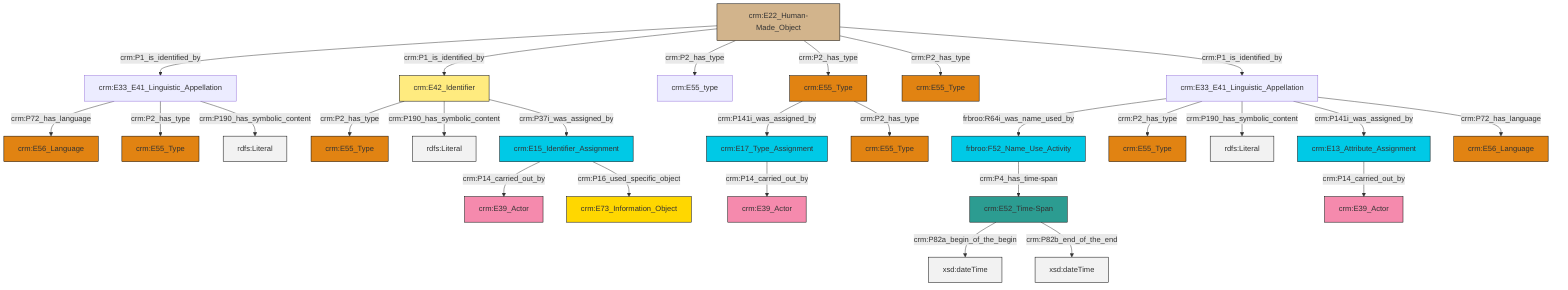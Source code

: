 graph TD
classDef Literal fill:#f2f2f2,stroke:#000000;
classDef CRM_Entity fill:#FFFFFF,stroke:#000000;
classDef Temporal_Entity fill:#00C9E6, stroke:#000000;
classDef Type fill:#E18312, stroke:#000000;
classDef Time-Span fill:#2C9C91, stroke:#000000;
classDef Appellation fill:#FFEB7F, stroke:#000000;
classDef Place fill:#008836, stroke:#000000;
classDef Persistent_Item fill:#B266B2, stroke:#000000;
classDef Conceptual_Object fill:#FFD700, stroke:#000000;
classDef Physical_Thing fill:#D2B48C, stroke:#000000;
classDef Actor fill:#f58aad, stroke:#000000;
classDef PC_Classes fill:#4ce600, stroke:#000000;
classDef Multi fill:#cccccc,stroke:#000000;

0["crm:E22_Human-Made_Object"]:::Physical_Thing -->|crm:P1_is_identified_by| 1["crm:E33_E41_Linguistic_Appellation"]:::Default
4["crm:E33_E41_Linguistic_Appellation"]:::Default -->|frbroo:R64i_was_name_used_by| 5["frbroo:F52_Name_Use_Activity"]:::Temporal_Entity
1["crm:E33_E41_Linguistic_Appellation"]:::Default -->|crm:P72_has_language| 8["crm:E56_Language"]:::Type
0["crm:E22_Human-Made_Object"]:::Physical_Thing -->|crm:P1_is_identified_by| 9["crm:E42_Identifier"]:::Appellation
1["crm:E33_E41_Linguistic_Appellation"]:::Default -->|crm:P2_has_type| 2["crm:E55_Type"]:::Type
0["crm:E22_Human-Made_Object"]:::Physical_Thing -->|crm:P2_has_type| 11["crm:E55_type"]:::Default
4["crm:E33_E41_Linguistic_Appellation"]:::Default -->|crm:P2_has_type| 12["crm:E55_Type"]:::Type
13["crm:E55_Type"]:::Type -->|crm:P141i_was_assigned_by| 14["crm:E17_Type_Assignment"]:::Temporal_Entity
15["crm:E15_Identifier_Assignment"]:::Temporal_Entity -->|crm:P14_carried_out_by| 16["crm:E39_Actor"]:::Actor
4["crm:E33_E41_Linguistic_Appellation"]:::Default -->|crm:P190_has_symbolic_content| 17[rdfs:Literal]:::Literal
9["crm:E42_Identifier"]:::Appellation -->|crm:P2_has_type| 18["crm:E55_Type"]:::Type
14["crm:E17_Type_Assignment"]:::Temporal_Entity -->|crm:P14_carried_out_by| 19["crm:E39_Actor"]:::Actor
4["crm:E33_E41_Linguistic_Appellation"]:::Default -->|crm:P141i_was_assigned_by| 20["crm:E13_Attribute_Assignment"]:::Temporal_Entity
0["crm:E22_Human-Made_Object"]:::Physical_Thing -->|crm:P2_has_type| 13["crm:E55_Type"]:::Type
13["crm:E55_Type"]:::Type -->|crm:P2_has_type| 26["crm:E55_Type"]:::Type
0["crm:E22_Human-Made_Object"]:::Physical_Thing -->|crm:P2_has_type| 31["crm:E55_Type"]:::Type
20["crm:E13_Attribute_Assignment"]:::Temporal_Entity -->|crm:P14_carried_out_by| 36["crm:E39_Actor"]:::Actor
0["crm:E22_Human-Made_Object"]:::Physical_Thing -->|crm:P1_is_identified_by| 4["crm:E33_E41_Linguistic_Appellation"]:::Default
5["frbroo:F52_Name_Use_Activity"]:::Temporal_Entity -->|crm:P4_has_time-span| 21["crm:E52_Time-Span"]:::Time-Span
21["crm:E52_Time-Span"]:::Time-Span -->|crm:P82a_begin_of_the_begin| 39[xsd:dateTime]:::Literal
9["crm:E42_Identifier"]:::Appellation -->|crm:P190_has_symbolic_content| 41[rdfs:Literal]:::Literal
1["crm:E33_E41_Linguistic_Appellation"]:::Default -->|crm:P190_has_symbolic_content| 46[rdfs:Literal]:::Literal
15["crm:E15_Identifier_Assignment"]:::Temporal_Entity -->|crm:P16_used_specific_object| 33["crm:E73_Information_Object"]:::Conceptual_Object
4["crm:E33_E41_Linguistic_Appellation"]:::Default -->|crm:P72_has_language| 6["crm:E56_Language"]:::Type
9["crm:E42_Identifier"]:::Appellation -->|crm:P37i_was_assigned_by| 15["crm:E15_Identifier_Assignment"]:::Temporal_Entity
21["crm:E52_Time-Span"]:::Time-Span -->|crm:P82b_end_of_the_end| 50[xsd:dateTime]:::Literal